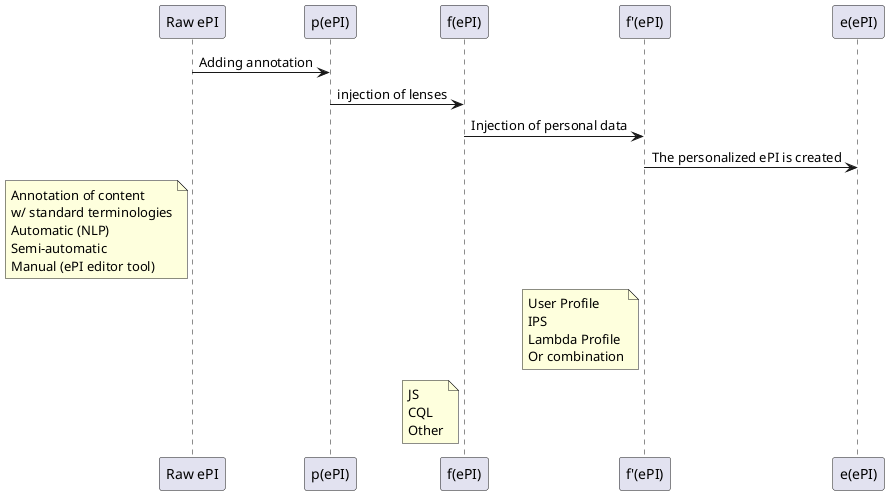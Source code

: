 @startuml 


"Raw ePI"-> "p(ePI)": Adding annotation


"p(ePI)"->"f(ePI)": injection of lenses

"f(ePI)"->"f'(ePI)": Injection of personal data

"f'(ePI)"->"e(ePI)": The personalized ePI is created

note left of "Raw ePI": Annotation of content \nw/ standard terminologies\nAutomatic (NLP)\nSemi-automatic\nManual (ePI editor tool)

note left of "f'(ePI)": User Profile\nIPS\nLambda Profile\nOr combination

note left of "f(ePI)": JS\nCQL\nOther

@enduml
